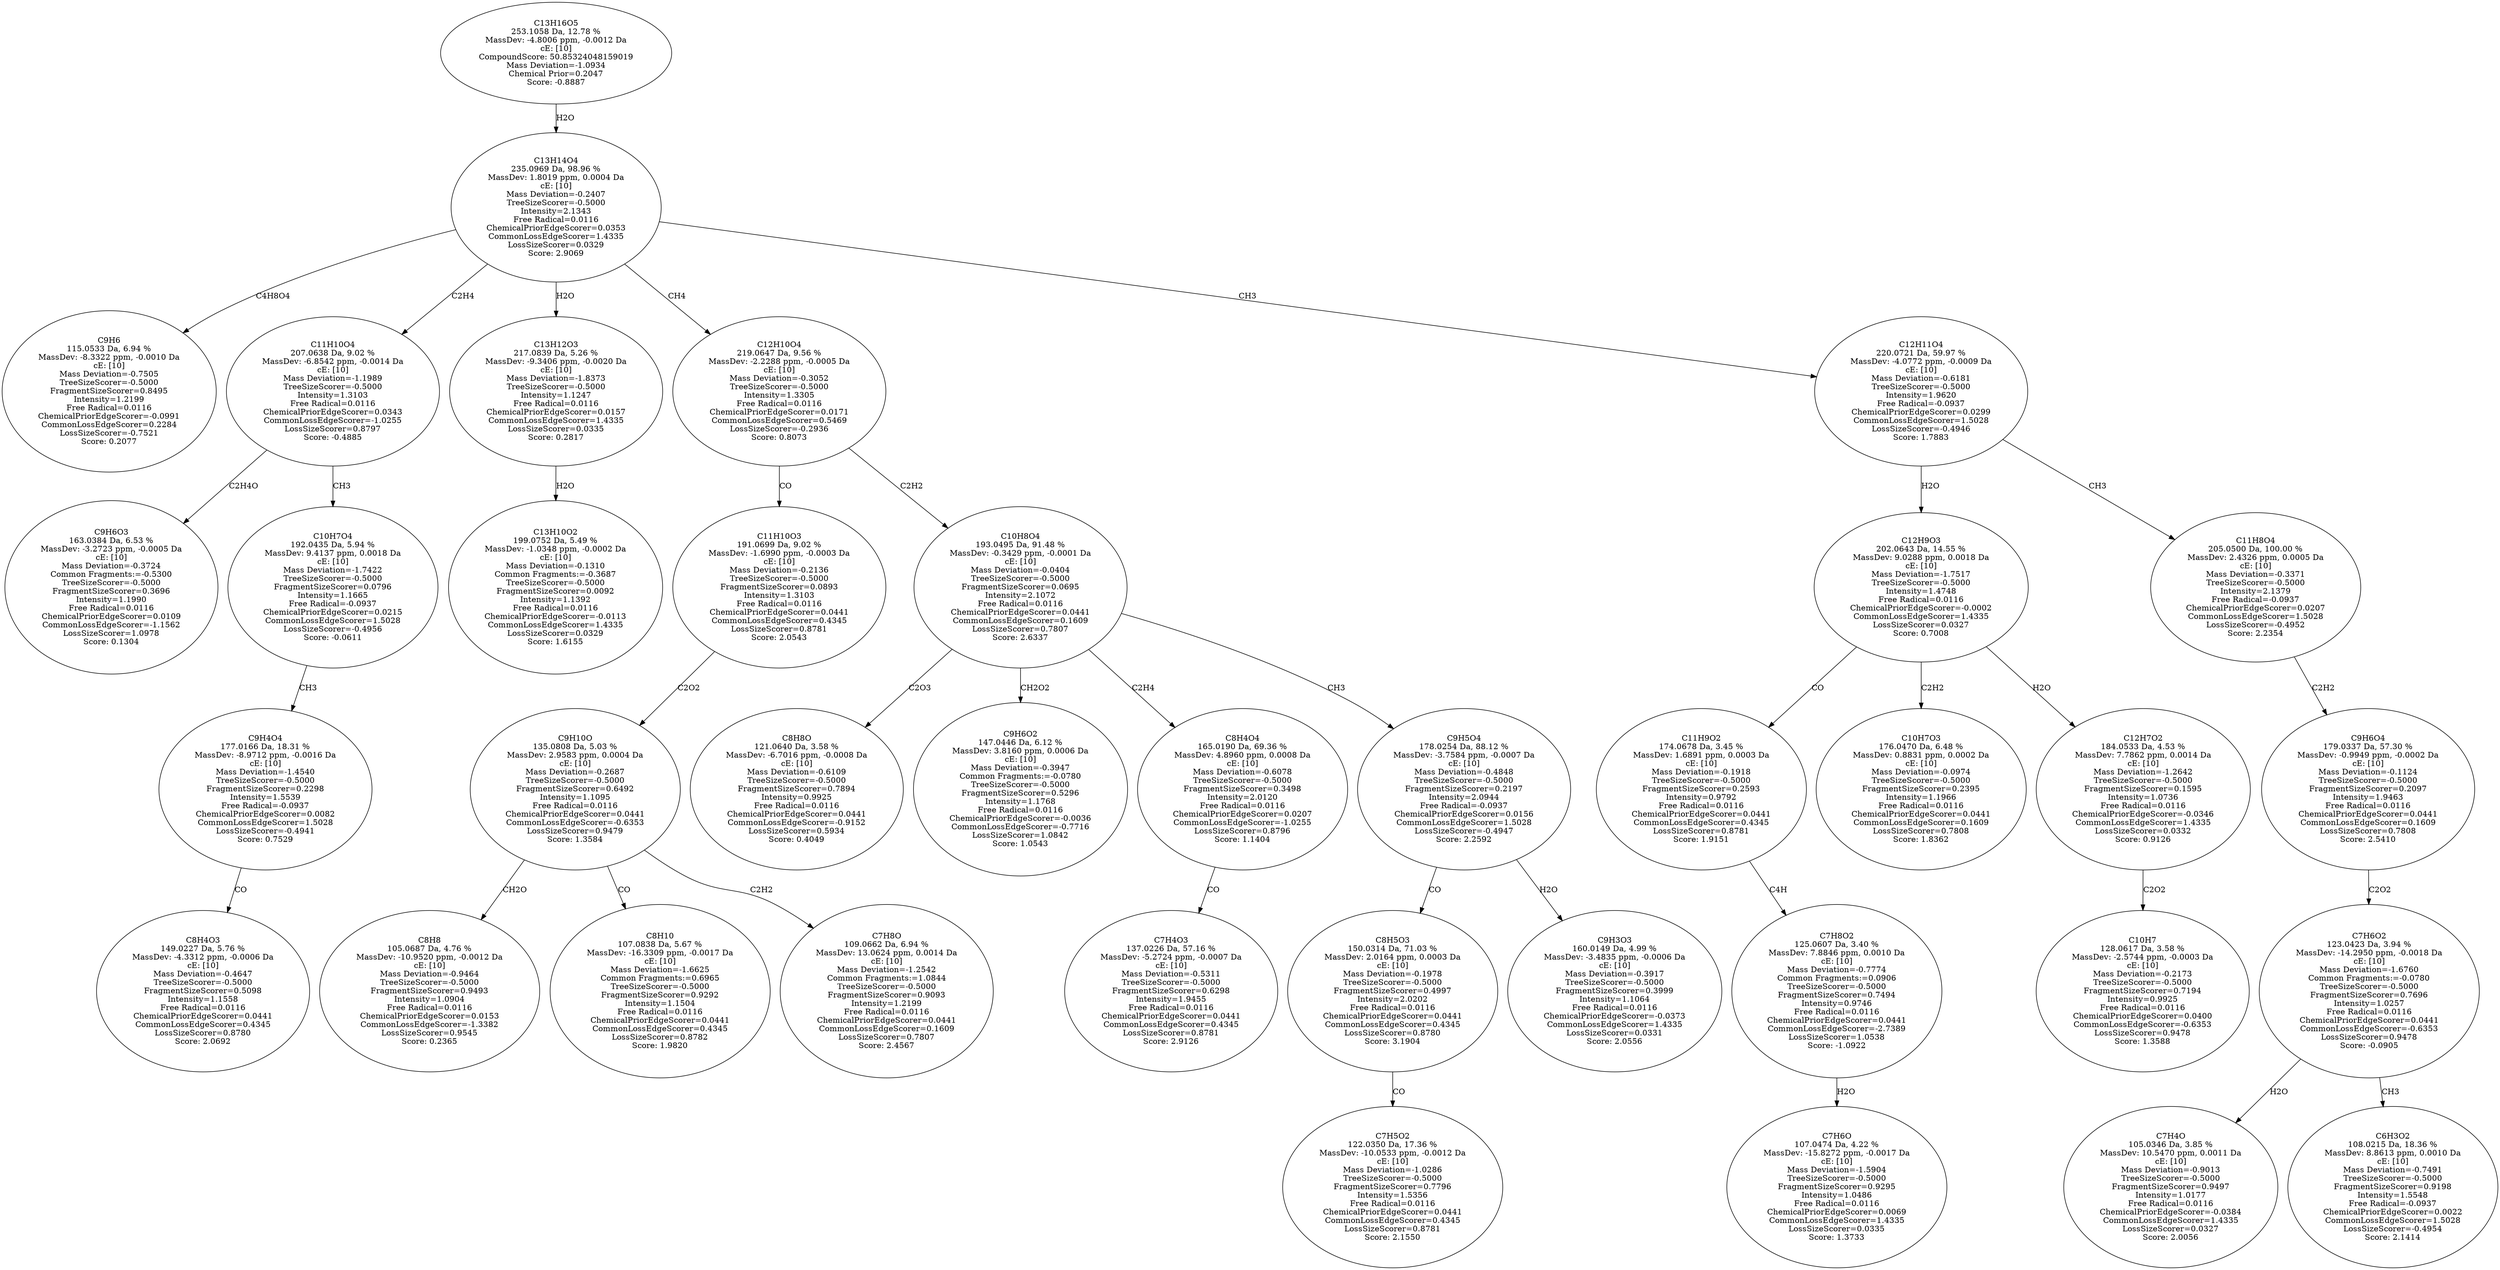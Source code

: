 strict digraph {
v1 [label="C9H6\n115.0533 Da, 6.94 %\nMassDev: -8.3322 ppm, -0.0010 Da\ncE: [10]\nMass Deviation=-0.7505\nTreeSizeScorer=-0.5000\nFragmentSizeScorer=0.8495\nIntensity=1.2199\nFree Radical=0.0116\nChemicalPriorEdgeScorer=-0.0991\nCommonLossEdgeScorer=0.2284\nLossSizeScorer=-0.7521\nScore: 0.2077"];
v2 [label="C9H6O3\n163.0384 Da, 6.53 %\nMassDev: -3.2723 ppm, -0.0005 Da\ncE: [10]\nMass Deviation=-0.3724\nCommon Fragments:=-0.5300\nTreeSizeScorer=-0.5000\nFragmentSizeScorer=0.3696\nIntensity=1.1990\nFree Radical=0.0116\nChemicalPriorEdgeScorer=0.0109\nCommonLossEdgeScorer=-1.1562\nLossSizeScorer=1.0978\nScore: 0.1304"];
v3 [label="C8H4O3\n149.0227 Da, 5.76 %\nMassDev: -4.3312 ppm, -0.0006 Da\ncE: [10]\nMass Deviation=-0.4647\nTreeSizeScorer=-0.5000\nFragmentSizeScorer=0.5098\nIntensity=1.1558\nFree Radical=0.0116\nChemicalPriorEdgeScorer=0.0441\nCommonLossEdgeScorer=0.4345\nLossSizeScorer=0.8780\nScore: 2.0692"];
v4 [label="C9H4O4\n177.0166 Da, 18.31 %\nMassDev: -8.9712 ppm, -0.0016 Da\ncE: [10]\nMass Deviation=-1.4540\nTreeSizeScorer=-0.5000\nFragmentSizeScorer=0.2298\nIntensity=1.5539\nFree Radical=-0.0937\nChemicalPriorEdgeScorer=0.0082\nCommonLossEdgeScorer=1.5028\nLossSizeScorer=-0.4941\nScore: 0.7529"];
v5 [label="C10H7O4\n192.0435 Da, 5.94 %\nMassDev: 9.4137 ppm, 0.0018 Da\ncE: [10]\nMass Deviation=-1.7422\nTreeSizeScorer=-0.5000\nFragmentSizeScorer=0.0796\nIntensity=1.1665\nFree Radical=-0.0937\nChemicalPriorEdgeScorer=0.0215\nCommonLossEdgeScorer=1.5028\nLossSizeScorer=-0.4956\nScore: -0.0611"];
v6 [label="C11H10O4\n207.0638 Da, 9.02 %\nMassDev: -6.8542 ppm, -0.0014 Da\ncE: [10]\nMass Deviation=-1.1989\nTreeSizeScorer=-0.5000\nIntensity=1.3103\nFree Radical=0.0116\nChemicalPriorEdgeScorer=0.0343\nCommonLossEdgeScorer=-1.0255\nLossSizeScorer=0.8797\nScore: -0.4885"];
v7 [label="C13H10O2\n199.0752 Da, 5.49 %\nMassDev: -1.0348 ppm, -0.0002 Da\ncE: [10]\nMass Deviation=-0.1310\nCommon Fragments:=-0.3687\nTreeSizeScorer=-0.5000\nFragmentSizeScorer=0.0092\nIntensity=1.1392\nFree Radical=0.0116\nChemicalPriorEdgeScorer=-0.0113\nCommonLossEdgeScorer=1.4335\nLossSizeScorer=0.0329\nScore: 1.6155"];
v8 [label="C13H12O3\n217.0839 Da, 5.26 %\nMassDev: -9.3406 ppm, -0.0020 Da\ncE: [10]\nMass Deviation=-1.8373\nTreeSizeScorer=-0.5000\nIntensity=1.1247\nFree Radical=0.0116\nChemicalPriorEdgeScorer=0.0157\nCommonLossEdgeScorer=1.4335\nLossSizeScorer=0.0335\nScore: 0.2817"];
v9 [label="C8H8\n105.0687 Da, 4.76 %\nMassDev: -10.9520 ppm, -0.0012 Da\ncE: [10]\nMass Deviation=-0.9464\nTreeSizeScorer=-0.5000\nFragmentSizeScorer=0.9493\nIntensity=1.0904\nFree Radical=0.0116\nChemicalPriorEdgeScorer=0.0153\nCommonLossEdgeScorer=-1.3382\nLossSizeScorer=0.9545\nScore: 0.2365"];
v10 [label="C8H10\n107.0838 Da, 5.67 %\nMassDev: -16.3309 ppm, -0.0017 Da\ncE: [10]\nMass Deviation=-1.6625\nCommon Fragments:=0.6965\nTreeSizeScorer=-0.5000\nFragmentSizeScorer=0.9292\nIntensity=1.1504\nFree Radical=0.0116\nChemicalPriorEdgeScorer=0.0441\nCommonLossEdgeScorer=0.4345\nLossSizeScorer=0.8782\nScore: 1.9820"];
v11 [label="C7H8O\n109.0662 Da, 6.94 %\nMassDev: 13.0624 ppm, 0.0014 Da\ncE: [10]\nMass Deviation=-1.2542\nCommon Fragments:=1.0844\nTreeSizeScorer=-0.5000\nFragmentSizeScorer=0.9093\nIntensity=1.2199\nFree Radical=0.0116\nChemicalPriorEdgeScorer=0.0441\nCommonLossEdgeScorer=0.1609\nLossSizeScorer=0.7807\nScore: 2.4567"];
v12 [label="C9H10O\n135.0808 Da, 5.03 %\nMassDev: 2.9583 ppm, 0.0004 Da\ncE: [10]\nMass Deviation=-0.2687\nTreeSizeScorer=-0.5000\nFragmentSizeScorer=0.6492\nIntensity=1.1095\nFree Radical=0.0116\nChemicalPriorEdgeScorer=0.0441\nCommonLossEdgeScorer=-0.6353\nLossSizeScorer=0.9479\nScore: 1.3584"];
v13 [label="C11H10O3\n191.0699 Da, 9.02 %\nMassDev: -1.6990 ppm, -0.0003 Da\ncE: [10]\nMass Deviation=-0.2136\nTreeSizeScorer=-0.5000\nFragmentSizeScorer=0.0893\nIntensity=1.3103\nFree Radical=0.0116\nChemicalPriorEdgeScorer=0.0441\nCommonLossEdgeScorer=0.4345\nLossSizeScorer=0.8781\nScore: 2.0543"];
v14 [label="C8H8O\n121.0640 Da, 3.58 %\nMassDev: -6.7016 ppm, -0.0008 Da\ncE: [10]\nMass Deviation=-0.6109\nTreeSizeScorer=-0.5000\nFragmentSizeScorer=0.7894\nIntensity=0.9925\nFree Radical=0.0116\nChemicalPriorEdgeScorer=0.0441\nCommonLossEdgeScorer=-0.9152\nLossSizeScorer=0.5934\nScore: 0.4049"];
v15 [label="C9H6O2\n147.0446 Da, 6.12 %\nMassDev: 3.8160 ppm, 0.0006 Da\ncE: [10]\nMass Deviation=-0.3947\nCommon Fragments:=-0.0780\nTreeSizeScorer=-0.5000\nFragmentSizeScorer=0.5296\nIntensity=1.1768\nFree Radical=0.0116\nChemicalPriorEdgeScorer=-0.0036\nCommonLossEdgeScorer=-0.7716\nLossSizeScorer=1.0842\nScore: 1.0543"];
v16 [label="C7H4O3\n137.0226 Da, 57.16 %\nMassDev: -5.2724 ppm, -0.0007 Da\ncE: [10]\nMass Deviation=-0.5311\nTreeSizeScorer=-0.5000\nFragmentSizeScorer=0.6298\nIntensity=1.9455\nFree Radical=0.0116\nChemicalPriorEdgeScorer=0.0441\nCommonLossEdgeScorer=0.4345\nLossSizeScorer=0.8781\nScore: 2.9126"];
v17 [label="C8H4O4\n165.0190 Da, 69.36 %\nMassDev: 4.8960 ppm, 0.0008 Da\ncE: [10]\nMass Deviation=-0.6078\nTreeSizeScorer=-0.5000\nFragmentSizeScorer=0.3498\nIntensity=2.0120\nFree Radical=0.0116\nChemicalPriorEdgeScorer=0.0207\nCommonLossEdgeScorer=-1.0255\nLossSizeScorer=0.8796\nScore: 1.1404"];
v18 [label="C7H5O2\n122.0350 Da, 17.36 %\nMassDev: -10.0533 ppm, -0.0012 Da\ncE: [10]\nMass Deviation=-1.0286\nTreeSizeScorer=-0.5000\nFragmentSizeScorer=0.7796\nIntensity=1.5356\nFree Radical=0.0116\nChemicalPriorEdgeScorer=0.0441\nCommonLossEdgeScorer=0.4345\nLossSizeScorer=0.8781\nScore: 2.1550"];
v19 [label="C8H5O3\n150.0314 Da, 71.03 %\nMassDev: 2.0164 ppm, 0.0003 Da\ncE: [10]\nMass Deviation=-0.1978\nTreeSizeScorer=-0.5000\nFragmentSizeScorer=0.4997\nIntensity=2.0202\nFree Radical=0.0116\nChemicalPriorEdgeScorer=0.0441\nCommonLossEdgeScorer=0.4345\nLossSizeScorer=0.8780\nScore: 3.1904"];
v20 [label="C9H3O3\n160.0149 Da, 4.99 %\nMassDev: -3.4835 ppm, -0.0006 Da\ncE: [10]\nMass Deviation=-0.3917\nTreeSizeScorer=-0.5000\nFragmentSizeScorer=0.3999\nIntensity=1.1064\nFree Radical=0.0116\nChemicalPriorEdgeScorer=-0.0373\nCommonLossEdgeScorer=1.4335\nLossSizeScorer=0.0331\nScore: 2.0556"];
v21 [label="C9H5O4\n178.0254 Da, 88.12 %\nMassDev: -3.7584 ppm, -0.0007 Da\ncE: [10]\nMass Deviation=-0.4848\nTreeSizeScorer=-0.5000\nFragmentSizeScorer=0.2197\nIntensity=2.0944\nFree Radical=-0.0937\nChemicalPriorEdgeScorer=0.0156\nCommonLossEdgeScorer=1.5028\nLossSizeScorer=-0.4947\nScore: 2.2592"];
v22 [label="C10H8O4\n193.0495 Da, 91.48 %\nMassDev: -0.3429 ppm, -0.0001 Da\ncE: [10]\nMass Deviation=-0.0404\nTreeSizeScorer=-0.5000\nFragmentSizeScorer=0.0695\nIntensity=2.1072\nFree Radical=0.0116\nChemicalPriorEdgeScorer=0.0441\nCommonLossEdgeScorer=0.1609\nLossSizeScorer=0.7807\nScore: 2.6337"];
v23 [label="C12H10O4\n219.0647 Da, 9.56 %\nMassDev: -2.2288 ppm, -0.0005 Da\ncE: [10]\nMass Deviation=-0.3052\nTreeSizeScorer=-0.5000\nIntensity=1.3305\nFree Radical=0.0116\nChemicalPriorEdgeScorer=0.0171\nCommonLossEdgeScorer=0.5469\nLossSizeScorer=-0.2936\nScore: 0.8073"];
v24 [label="C7H6O\n107.0474 Da, 4.22 %\nMassDev: -15.8272 ppm, -0.0017 Da\ncE: [10]\nMass Deviation=-1.5904\nTreeSizeScorer=-0.5000\nFragmentSizeScorer=0.9295\nIntensity=1.0486\nFree Radical=0.0116\nChemicalPriorEdgeScorer=0.0069\nCommonLossEdgeScorer=1.4335\nLossSizeScorer=0.0335\nScore: 1.3733"];
v25 [label="C7H8O2\n125.0607 Da, 3.40 %\nMassDev: 7.8846 ppm, 0.0010 Da\ncE: [10]\nMass Deviation=-0.7774\nCommon Fragments:=0.0906\nTreeSizeScorer=-0.5000\nFragmentSizeScorer=0.7494\nIntensity=0.9746\nFree Radical=0.0116\nChemicalPriorEdgeScorer=0.0441\nCommonLossEdgeScorer=-2.7389\nLossSizeScorer=1.0538\nScore: -1.0922"];
v26 [label="C11H9O2\n174.0678 Da, 3.45 %\nMassDev: 1.6891 ppm, 0.0003 Da\ncE: [10]\nMass Deviation=-0.1918\nTreeSizeScorer=-0.5000\nFragmentSizeScorer=0.2593\nIntensity=0.9792\nFree Radical=0.0116\nChemicalPriorEdgeScorer=0.0441\nCommonLossEdgeScorer=0.4345\nLossSizeScorer=0.8781\nScore: 1.9151"];
v27 [label="C10H7O3\n176.0470 Da, 6.48 %\nMassDev: 0.8831 ppm, 0.0002 Da\ncE: [10]\nMass Deviation=-0.0974\nTreeSizeScorer=-0.5000\nFragmentSizeScorer=0.2395\nIntensity=1.1966\nFree Radical=0.0116\nChemicalPriorEdgeScorer=0.0441\nCommonLossEdgeScorer=0.1609\nLossSizeScorer=0.7808\nScore: 1.8362"];
v28 [label="C10H7\n128.0617 Da, 3.58 %\nMassDev: -2.5744 ppm, -0.0003 Da\ncE: [10]\nMass Deviation=-0.2173\nTreeSizeScorer=-0.5000\nFragmentSizeScorer=0.7194\nIntensity=0.9925\nFree Radical=0.0116\nChemicalPriorEdgeScorer=0.0400\nCommonLossEdgeScorer=-0.6353\nLossSizeScorer=0.9478\nScore: 1.3588"];
v29 [label="C12H7O2\n184.0533 Da, 4.53 %\nMassDev: 7.7862 ppm, 0.0014 Da\ncE: [10]\nMass Deviation=-1.2642\nTreeSizeScorer=-0.5000\nFragmentSizeScorer=0.1595\nIntensity=1.0736\nFree Radical=0.0116\nChemicalPriorEdgeScorer=-0.0346\nCommonLossEdgeScorer=1.4335\nLossSizeScorer=0.0332\nScore: 0.9126"];
v30 [label="C12H9O3\n202.0643 Da, 14.55 %\nMassDev: 9.0288 ppm, 0.0018 Da\ncE: [10]\nMass Deviation=-1.7517\nTreeSizeScorer=-0.5000\nIntensity=1.4748\nFree Radical=0.0116\nChemicalPriorEdgeScorer=-0.0002\nCommonLossEdgeScorer=1.4335\nLossSizeScorer=0.0327\nScore: 0.7008"];
v31 [label="C7H4O\n105.0346 Da, 3.85 %\nMassDev: 10.5470 ppm, 0.0011 Da\ncE: [10]\nMass Deviation=-0.9013\nTreeSizeScorer=-0.5000\nFragmentSizeScorer=0.9497\nIntensity=1.0177\nFree Radical=0.0116\nChemicalPriorEdgeScorer=-0.0384\nCommonLossEdgeScorer=1.4335\nLossSizeScorer=0.0327\nScore: 2.0056"];
v32 [label="C6H3O2\n108.0215 Da, 18.36 %\nMassDev: 8.8613 ppm, 0.0010 Da\ncE: [10]\nMass Deviation=-0.7491\nTreeSizeScorer=-0.5000\nFragmentSizeScorer=0.9198\nIntensity=1.5548\nFree Radical=-0.0937\nChemicalPriorEdgeScorer=0.0022\nCommonLossEdgeScorer=1.5028\nLossSizeScorer=-0.4954\nScore: 2.1414"];
v33 [label="C7H6O2\n123.0423 Da, 3.94 %\nMassDev: -14.2950 ppm, -0.0018 Da\ncE: [10]\nMass Deviation=-1.6760\nCommon Fragments:=-0.0780\nTreeSizeScorer=-0.5000\nFragmentSizeScorer=0.7696\nIntensity=1.0257\nFree Radical=0.0116\nChemicalPriorEdgeScorer=0.0441\nCommonLossEdgeScorer=-0.6353\nLossSizeScorer=0.9478\nScore: -0.0905"];
v34 [label="C9H6O4\n179.0337 Da, 57.30 %\nMassDev: -0.9949 ppm, -0.0002 Da\ncE: [10]\nMass Deviation=-0.1124\nTreeSizeScorer=-0.5000\nFragmentSizeScorer=0.2097\nIntensity=1.9463\nFree Radical=0.0116\nChemicalPriorEdgeScorer=0.0441\nCommonLossEdgeScorer=0.1609\nLossSizeScorer=0.7808\nScore: 2.5410"];
v35 [label="C11H8O4\n205.0500 Da, 100.00 %\nMassDev: 2.4326 ppm, 0.0005 Da\ncE: [10]\nMass Deviation=-0.3371\nTreeSizeScorer=-0.5000\nIntensity=2.1379\nFree Radical=-0.0937\nChemicalPriorEdgeScorer=0.0207\nCommonLossEdgeScorer=1.5028\nLossSizeScorer=-0.4952\nScore: 2.2354"];
v36 [label="C12H11O4\n220.0721 Da, 59.97 %\nMassDev: -4.0772 ppm, -0.0009 Da\ncE: [10]\nMass Deviation=-0.6181\nTreeSizeScorer=-0.5000\nIntensity=1.9620\nFree Radical=-0.0937\nChemicalPriorEdgeScorer=0.0299\nCommonLossEdgeScorer=1.5028\nLossSizeScorer=-0.4946\nScore: 1.7883"];
v37 [label="C13H14O4\n235.0969 Da, 98.96 %\nMassDev: 1.8019 ppm, 0.0004 Da\ncE: [10]\nMass Deviation=-0.2407\nTreeSizeScorer=-0.5000\nIntensity=2.1343\nFree Radical=0.0116\nChemicalPriorEdgeScorer=0.0353\nCommonLossEdgeScorer=1.4335\nLossSizeScorer=0.0329\nScore: 2.9069"];
v38 [label="C13H16O5\n253.1058 Da, 12.78 %\nMassDev: -4.8006 ppm, -0.0012 Da\ncE: [10]\nCompoundScore: 50.85324048159019\nMass Deviation=-1.0934\nChemical Prior=0.2047\nScore: -0.8887"];
v37 -> v1 [label="C4H8O4"];
v6 -> v2 [label="C2H4O"];
v4 -> v3 [label="CO"];
v5 -> v4 [label="CH3"];
v6 -> v5 [label="CH3"];
v37 -> v6 [label="C2H4"];
v8 -> v7 [label="H2O"];
v37 -> v8 [label="H2O"];
v12 -> v9 [label="CH2O"];
v12 -> v10 [label="CO"];
v12 -> v11 [label="C2H2"];
v13 -> v12 [label="C2O2"];
v23 -> v13 [label="CO"];
v22 -> v14 [label="C2O3"];
v22 -> v15 [label="CH2O2"];
v17 -> v16 [label="CO"];
v22 -> v17 [label="C2H4"];
v19 -> v18 [label="CO"];
v21 -> v19 [label="CO"];
v21 -> v20 [label="H2O"];
v22 -> v21 [label="CH3"];
v23 -> v22 [label="C2H2"];
v37 -> v23 [label="CH4"];
v25 -> v24 [label="H2O"];
v26 -> v25 [label="C4H"];
v30 -> v26 [label="CO"];
v30 -> v27 [label="C2H2"];
v29 -> v28 [label="C2O2"];
v30 -> v29 [label="H2O"];
v36 -> v30 [label="H2O"];
v33 -> v31 [label="H2O"];
v33 -> v32 [label="CH3"];
v34 -> v33 [label="C2O2"];
v35 -> v34 [label="C2H2"];
v36 -> v35 [label="CH3"];
v37 -> v36 [label="CH3"];
v38 -> v37 [label="H2O"];
}